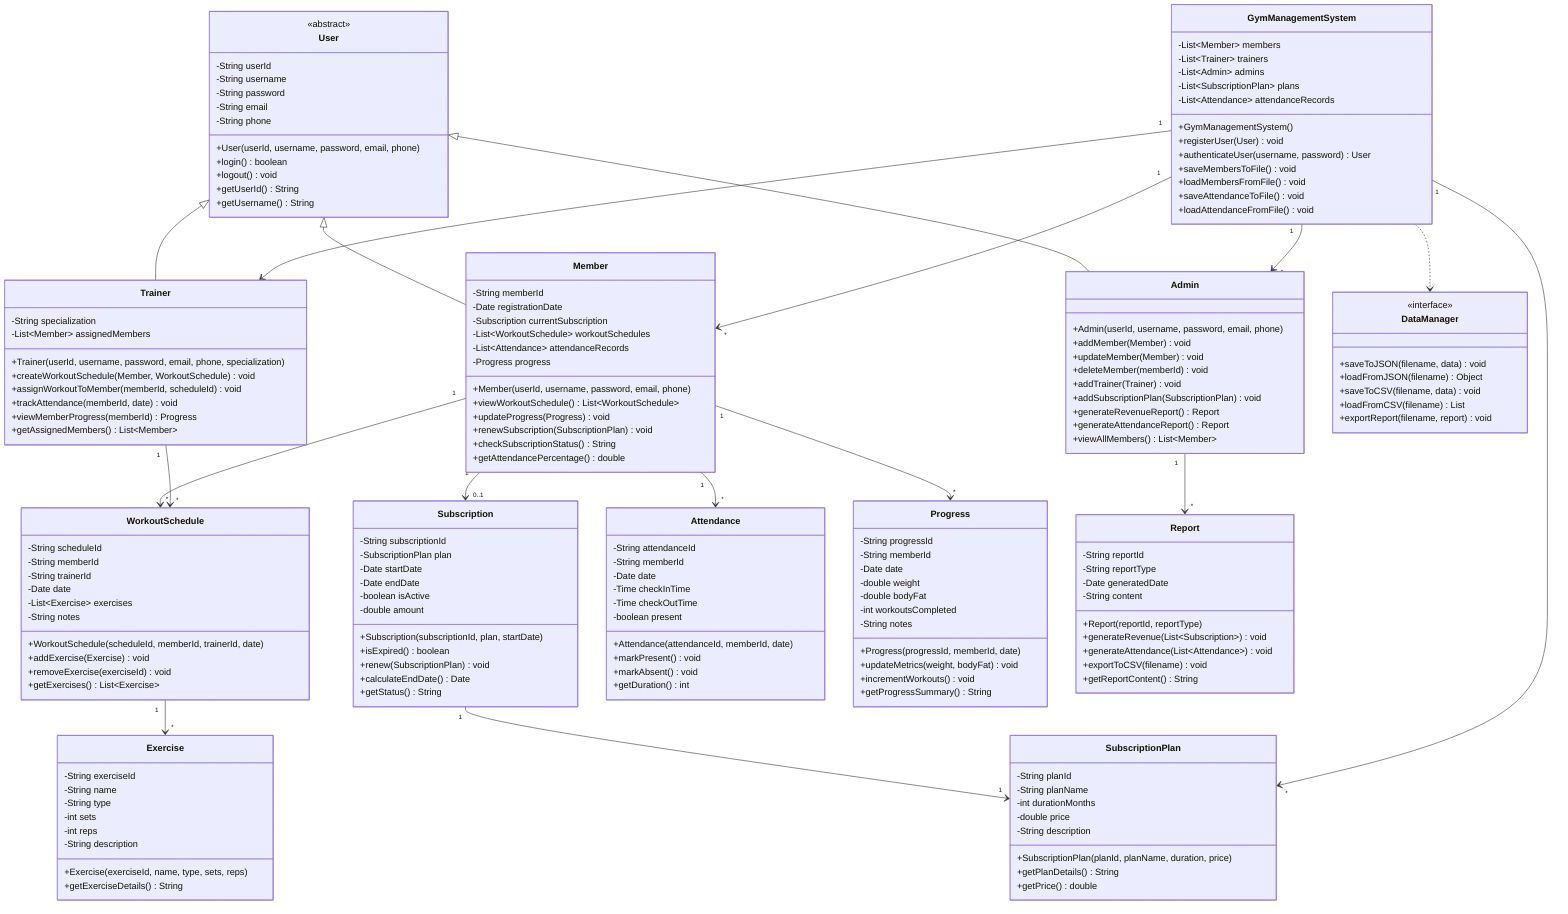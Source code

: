 classDiagram
    class User {
        <<abstract>>
        -String userId
        -String username
        -String password
        -String email
        -String phone
        +User(userId, username, password, email, phone)
        +login() boolean
        +logout() void
        +getUserId() String
        +getUsername() String
    }

    class Admin {
        +Admin(userId, username, password, email, phone)
        +addMember(Member) void
        +updateMember(Member) void
        +deleteMember(memberId) void
        +addTrainer(Trainer) void
        +addSubscriptionPlan(SubscriptionPlan) void
        +generateRevenueReport() Report
        +generateAttendanceReport() Report
        +viewAllMembers() List~Member~
    }

    class Trainer {
        -String specialization
        -List~Member~ assignedMembers
        +Trainer(userId, username, password, email, phone, specialization)
        +createWorkoutSchedule(Member, WorkoutSchedule) void
        +assignWorkoutToMember(memberId, scheduleId) void
        +trackAttendance(memberId, date) void
        +viewMemberProgress(memberId) Progress
        +getAssignedMembers() List~Member~
    }

    class Member {
        -String memberId
        -Date registrationDate
        -Subscription currentSubscription
        -List~WorkoutSchedule~ workoutSchedules
        -List~Attendance~ attendanceRecords
        -Progress progress
        +Member(userId, username, password, email, phone)
        +viewWorkoutSchedule() List~WorkoutSchedule~
        +updateProgress(Progress) void
        +renewSubscription(SubscriptionPlan) void
        +checkSubscriptionStatus() String
        +getAttendancePercentage() double
    }

    class Subscription {
        -String subscriptionId
        -SubscriptionPlan plan
        -Date startDate
        -Date endDate
        -boolean isActive
        -double amount
        +Subscription(subscriptionId, plan, startDate)
        +isExpired() boolean
        +renew(SubscriptionPlan) void
        +calculateEndDate() Date
        +getStatus() String
    }

    class SubscriptionPlan {
        -String planId
        -String planName
        -int durationMonths
        -double price
        -String description
        +SubscriptionPlan(planId, planName, duration, price)
        +getPlanDetails() String
        +getPrice() double
    }

    class WorkoutSchedule {
        -String scheduleId
        -String memberId
        -String trainerId
        -Date date
        -List~Exercise~ exercises
        -String notes
        +WorkoutSchedule(scheduleId, memberId, trainerId, date)
        +addExercise(Exercise) void
        +removeExercise(exerciseId) void
        +getExercises() List~Exercise~
    }

    class Exercise {
        -String exerciseId
        -String name
        -String type
        -int sets
        -int reps
        -String description
        +Exercise(exerciseId, name, type, sets, reps)
        +getExerciseDetails() String
    }

    class Attendance {
        -String attendanceId
        -String memberId
        -Date date
        -Time checkInTime
        -Time checkOutTime
        -boolean present
        +Attendance(attendanceId, memberId, date)
        +markPresent() void
        +markAbsent() void
        +getDuration() int
    }

    class Progress {
        -String progressId
        -String memberId
        -Date date
        -double weight
        -double bodyFat
        -int workoutsCompleted
        -String notes
        +Progress(progressId, memberId, date)
        +updateMetrics(weight, bodyFat) void
        +incrementWorkouts() void
        +getProgressSummary() String
    }

    class Report {
        -String reportId
        -String reportType
        -Date generatedDate
        -String content
        +Report(reportId, reportType)
        +generateRevenue(List~Subscription~) void
        +generateAttendance(List~Attendance~) void
        +exportToCSV(filename) void
        +getReportContent() String
    }

    class GymManagementSystem {
        -List~Member~ members
        -List~Trainer~ trainers
        -List~Admin~ admins
        -List~SubscriptionPlan~ plans
        -List~Attendance~ attendanceRecords
        +GymManagementSystem()
        +registerUser(User) void
        +authenticateUser(username, password) User
        +saveMembersToFile() void
        +loadMembersFromFile() void
        +saveAttendanceToFile() void
        +loadAttendanceFromFile() void
    }

    class DataManager {
        <<interface>>
        +saveToJSON(filename, data) void
        +loadFromJSON(filename) Object
        +saveToCSV(filename, data) void
        +loadFromCSV(filename) List
        +exportReport(filename, report) void
    }

    User <|-- Admin
    User <|-- Trainer
    User <|-- Member
    Member "1" --> "0..1" Subscription
    Subscription "1" --> "1" SubscriptionPlan
    Member "1" --> "*" WorkoutSchedule
    Member "1" --> "*" Attendance
    Member "1" --> "*" Progress
    WorkoutSchedule "1" --> "*" Exercise
    Trainer "1" --> "*" WorkoutSchedule
    Admin "1" --> "*" Report
    GymManagementSystem "1" --> "*" Member
    GymManagementSystem "1" --> "*" Trainer
    GymManagementSystem "1" --> "*" Admin
    GymManagementSystem "1" --> "*" SubscriptionPlan
    GymManagementSystem ..> DataManager